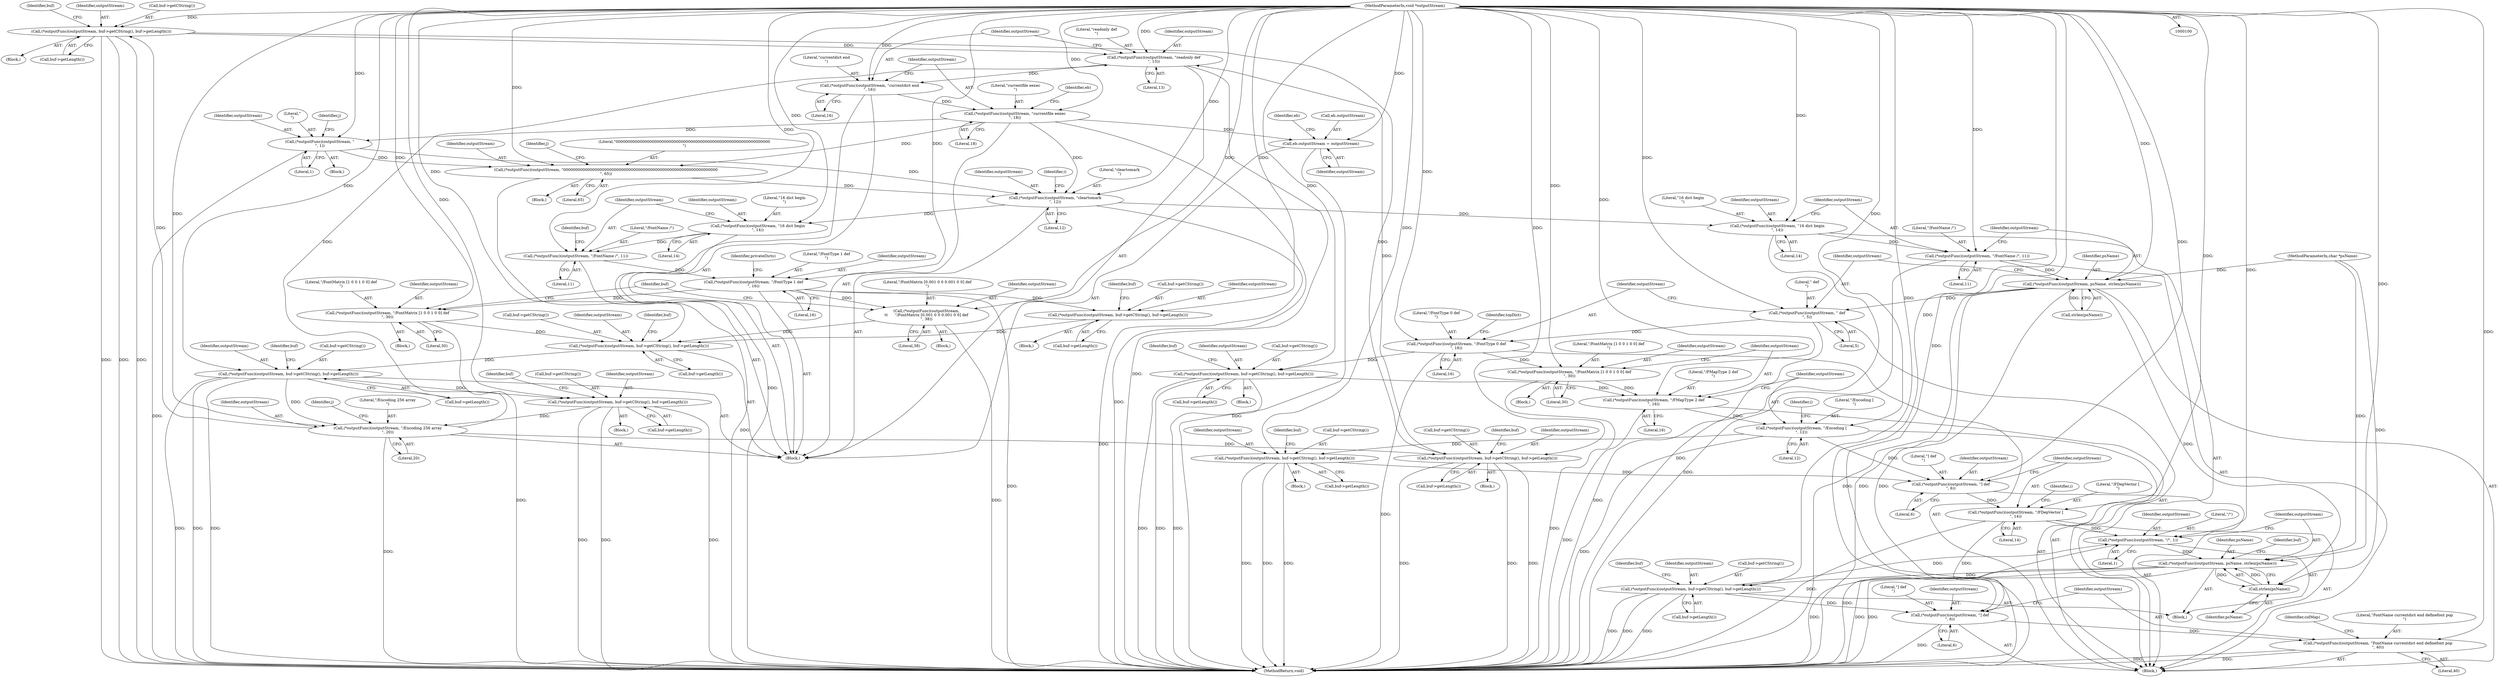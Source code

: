digraph "0_poppler_da63c35549e8852a410946ab016a3f25ac701bdf@pointer" {
"1000525" [label="(Call,(*outputFunc)(outputStream, buf->getCString(), buf->getLength()))"];
"1000499" [label="(Call,(*outputFunc)(outputStream, \"/Encoding 256 array\n\", 20))"];
"1000493" [label="(Call,(*outputFunc)(outputStream, buf->getCString(), buf->getLength()))"];
"1000473" [label="(Call,(*outputFunc)(outputStream, buf->getCString(), buf->getLength()))"];
"1000460" [label="(Call,(*outputFunc)(outputStream, buf->getCString(), buf->getLength()))"];
"1000426" [label="(Call,(*outputFunc)(outputStream, \"/FontMatrix [1 0 0 1 0 0] def\n\", 30))"];
"1000357" [label="(Call,(*outputFunc)(outputStream, \"/FontType 1 def\n\", 16))"];
"1000351" [label="(Call,(*outputFunc)(outputStream, \"/FontName /\", 11))"];
"1000347" [label="(Call,(*outputFunc)(outputStream, \"16 dict begin\n\", 14))"];
"1001309" [label="(Call,(*outputFunc)(outputStream, \"cleartomark\n\", 12))"];
"1001291" [label="(Call,(*outputFunc)(outputStream, \"\n\", 1))"];
"1000105" [label="(MethodParameterIn,void *outputStream)"];
"1000555" [label="(Call,(*outputFunc)(outputStream, \"currentfile eexec\n\", 18))"];
"1000551" [label="(Call,(*outputFunc)(outputStream, \"currentdict end\n\", 16))"];
"1000547" [label="(Call,(*outputFunc)(outputStream, \"readonly def\n\", 13))"];
"1000541" [label="(Call,(*outputFunc)(outputStream, buf->getCString(), buf->getLength()))"];
"1000525" [label="(Call,(*outputFunc)(outputStream, buf->getCString(), buf->getLength()))"];
"1001305" [label="(Call,(*outputFunc)(outputStream, \"0000000000000000000000000000000000000000000000000000000000000000\n\", 65))"];
"1000432" [label="(Call,(*outputFunc)(outputStream,\n\t\t      \"/FontMatrix [0.001 0 0 0.001 0 0] def\n\", 38))"];
"1000414" [label="(Call,(*outputFunc)(outputStream, buf->getCString(), buf->getLength()))"];
"1000564" [label="(Call,eb.outputStream = outputStream)"];
"1001320" [label="(Call,(*outputFunc)(outputStream, \"16 dict begin\n\", 14))"];
"1001324" [label="(Call,(*outputFunc)(outputStream, \"/FontName /\", 11))"];
"1001328" [label="(Call,(*outputFunc)(outputStream, psName, strlen(psName)))"];
"1001333" [label="(Call,(*outputFunc)(outputStream, \" def\n\", 5))"];
"1001337" [label="(Call,(*outputFunc)(outputStream, \"/FontType 0 def\n\", 16))"];
"1001380" [label="(Call,(*outputFunc)(outputStream, buf->getCString(), buf->getLength()))"];
"1001392" [label="(Call,(*outputFunc)(outputStream, \"/FMapType 2 def\n\", 16))"];
"1001396" [label="(Call,(*outputFunc)(outputStream, \"/Encoding [\n\", 12))"];
"1001418" [label="(Call,(*outputFunc)(outputStream, buf->getCString(), buf->getLength()))"];
"1001424" [label="(Call,(*outputFunc)(outputStream, \"] def\n\", 6))"];
"1001428" [label="(Call,(*outputFunc)(outputStream, \"/FDepVector [\n\", 14))"];
"1001443" [label="(Call,(*outputFunc)(outputStream, \"/\", 1))"];
"1001447" [label="(Call,(*outputFunc)(outputStream, psName, strlen(psName)))"];
"1001450" [label="(Call,strlen(psName))"];
"1001459" [label="(Call,(*outputFunc)(outputStream, buf->getCString(), buf->getLength()))"];
"1001465" [label="(Call,(*outputFunc)(outputStream, \"] def\n\", 6))"];
"1001469" [label="(Call,(*outputFunc)(outputStream, \"FontName currentdict end definefont pop\n\", 40))"];
"1001388" [label="(Call,(*outputFunc)(outputStream, \"/FontMatrix [1 0 0 1 0 0] def\n\", 30))"];
"1001335" [label="(Literal,\" def\n\")"];
"1000360" [label="(Literal,16)"];
"1001423" [label="(Identifier,buf)"];
"1001467" [label="(Literal,\"] def\n\")"];
"1000460" [label="(Call,(*outputFunc)(outputStream, buf->getCString(), buf->getLength()))"];
"1001328" [label="(Call,(*outputFunc)(outputStream, psName, strlen(psName)))"];
"1001466" [label="(Identifier,outputStream)"];
"1000417" [label="(Call,buf->getLength())"];
"1001469" [label="(Call,(*outputFunc)(outputStream, \"FontName currentdict end definefont pop\n\", 40))"];
"1001399" [label="(Literal,12)"];
"1001453" [label="(Identifier,buf)"];
"1001343" [label="(Identifier,topDict)"];
"1001447" [label="(Call,(*outputFunc)(outputStream, psName, strlen(psName)))"];
"1000419" [label="(Identifier,buf)"];
"1001292" [label="(Identifier,outputStream)"];
"1001340" [label="(Literal,16)"];
"1001451" [label="(Identifier,psName)"];
"1001387" [label="(Block,)"];
"1000498" [label="(Identifier,buf)"];
"1001431" [label="(Literal,14)"];
"1000295" [label="(Block,)"];
"1000364" [label="(Identifier,privateDicts)"];
"1000416" [label="(Call,buf->getCString())"];
"1001330" [label="(Identifier,psName)"];
"1001442" [label="(Block,)"];
"1001291" [label="(Call,(*outputFunc)(outputStream, \"\n\", 1))"];
"1001345" [label="(Block,)"];
"1001381" [label="(Identifier,outputStream)"];
"1000428" [label="(Literal,\"/FontMatrix [1 0 0 1 0 0] def\n\")"];
"1001324" [label="(Call,(*outputFunc)(outputStream, \"/FontName /\", 11))"];
"1001329" [label="(Identifier,outputStream)"];
"1001446" [label="(Literal,1)"];
"1001448" [label="(Identifier,outputStream)"];
"1001474" [label="(Identifier,cidMap)"];
"1001322" [label="(Literal,\"16 dict begin\n\")"];
"1000465" [label="(Identifier,buf)"];
"1001380" [label="(Call,(*outputFunc)(outputStream, buf->getCString(), buf->getLength()))"];
"1000500" [label="(Identifier,outputStream)"];
"1000351" [label="(Call,(*outputFunc)(outputStream, \"/FontName /\", 11))"];
"1000435" [label="(Literal,38)"];
"1001427" [label="(Literal,6)"];
"1001396" [label="(Call,(*outputFunc)(outputStream, \"/Encoding [\n\", 12))"];
"1000546" [label="(Identifier,buf)"];
"1000431" [label="(Block,)"];
"1000571" [label="(Identifier,eb)"];
"1001394" [label="(Literal,\"/FMapType 2 def\n\")"];
"1001471" [label="(Literal,\"FontName currentdict end definefont pop\n\")"];
"1000499" [label="(Call,(*outputFunc)(outputStream, \"/Encoding 256 array\n\", 20))"];
"1000493" [label="(Call,(*outputFunc)(outputStream, buf->getCString(), buf->getLength()))"];
"1001309" [label="(Call,(*outputFunc)(outputStream, \"cleartomark\n\", 12))"];
"1000551" [label="(Call,(*outputFunc)(outputStream, \"currentdict end\n\", 16))"];
"1000505" [label="(Identifier,j)"];
"1001338" [label="(Identifier,outputStream)"];
"1000347" [label="(Call,(*outputFunc)(outputStream, \"16 dict begin\n\", 14))"];
"1001420" [label="(Call,buf->getCString())"];
"1000554" [label="(Literal,16)"];
"1000565" [label="(Call,eb.outputStream)"];
"1001460" [label="(Identifier,outputStream)"];
"1000462" [label="(Call,buf->getCString())"];
"1001465" [label="(Call,(*outputFunc)(outputStream, \"] def\n\", 6))"];
"1000352" [label="(Identifier,outputStream)"];
"1000526" [label="(Identifier,outputStream)"];
"1000525" [label="(Call,(*outputFunc)(outputStream, buf->getCString(), buf->getLength()))"];
"1000485" [label="(Block,)"];
"1001419" [label="(Identifier,outputStream)"];
"1000476" [label="(Call,buf->getLength())"];
"1000415" [label="(Identifier,outputStream)"];
"1001303" [label="(Identifier,j)"];
"1000528" [label="(Call,buf->getLength())"];
"1001382" [label="(Call,buf->getCString())"];
"1001311" [label="(Literal,\"cleartomark\n\")"];
"1000359" [label="(Literal,\"/FontType 1 def\n\")"];
"1000502" [label="(Literal,20)"];
"1000557" [label="(Literal,\"currentfile eexec\n\")"];
"1000535" [label="(Block,)"];
"1001395" [label="(Literal,16)"];
"1001388" [label="(Call,(*outputFunc)(outputStream, \"/FontMatrix [1 0 0 1 0 0] def\n\", 30))"];
"1001410" [label="(Block,)"];
"1000527" [label="(Call,buf->getCString())"];
"1001310" [label="(Identifier,outputStream)"];
"1001468" [label="(Literal,6)"];
"1000349" [label="(Literal,\"16 dict begin\n\")"];
"1000518" [label="(Block,)"];
"1001327" [label="(Literal,11)"];
"1001337" [label="(Call,(*outputFunc)(outputStream, \"/FontType 0 def\n\", 16))"];
"1000568" [label="(Identifier,outputStream)"];
"1000461" [label="(Identifier,outputStream)"];
"1001424" [label="(Call,(*outputFunc)(outputStream, \"] def\n\", 6))"];
"1000429" [label="(Literal,30)"];
"1000427" [label="(Identifier,outputStream)"];
"1001331" [label="(Call,strlen(psName))"];
"1000105" [label="(MethodParameterIn,void *outputStream)"];
"1001307" [label="(Literal,\"0000000000000000000000000000000000000000000000000000000000000000\n\")"];
"1001334" [label="(Identifier,outputStream)"];
"1000530" [label="(Identifier,buf)"];
"1000414" [label="(Call,(*outputFunc)(outputStream, buf->getCString(), buf->getLength()))"];
"1001472" [label="(Literal,40)"];
"1000548" [label="(Identifier,outputStream)"];
"1000564" [label="(Call,eb.outputStream = outputStream)"];
"1000555" [label="(Call,(*outputFunc)(outputStream, \"currentfile eexec\n\", 18))"];
"1000561" [label="(Identifier,eb)"];
"1001402" [label="(Identifier,i)"];
"1001336" [label="(Literal,5)"];
"1001443" [label="(Call,(*outputFunc)(outputStream, \"/\", 1))"];
"1001385" [label="(Identifier,buf)"];
"1000542" [label="(Identifier,outputStream)"];
"1000543" [label="(Call,buf->getCString())"];
"1000350" [label="(Literal,14)"];
"1000354" [label="(Literal,11)"];
"1001434" [label="(Identifier,i)"];
"1001321" [label="(Identifier,outputStream)"];
"1001391" [label="(Literal,30)"];
"1000356" [label="(Identifier,buf)"];
"1000549" [label="(Literal,\"readonly def\n\")"];
"1001426" [label="(Literal,\"] def\n\")"];
"1001450" [label="(Call,strlen(psName))"];
"1001461" [label="(Call,buf->getCString())"];
"1001418" [label="(Call,(*outputFunc)(outputStream, buf->getCString(), buf->getLength()))"];
"1000425" [label="(Block,)"];
"1001290" [label="(Block,)"];
"1001390" [label="(Literal,\"/FontMatrix [1 0 0 1 0 0] def\n\")"];
"1000293" [label="(Identifier,i)"];
"1000357" [label="(Call,(*outputFunc)(outputStream, \"/FontType 1 def\n\", 16))"];
"1000473" [label="(Call,(*outputFunc)(outputStream, buf->getCString(), buf->getLength()))"];
"1001323" [label="(Literal,14)"];
"1000474" [label="(Identifier,outputStream)"];
"1000463" [label="(Call,buf->getLength())"];
"1000552" [label="(Identifier,outputStream)"];
"1001425" [label="(Identifier,outputStream)"];
"1000432" [label="(Call,(*outputFunc)(outputStream,\n\t\t      \"/FontMatrix [0.001 0 0 0.001 0 0] def\n\", 38))"];
"1000544" [label="(Call,buf->getLength())"];
"1001430" [label="(Literal,\"/FDepVector [\n\")"];
"1000437" [label="(Identifier,buf)"];
"1000358" [label="(Identifier,outputStream)"];
"1000106" [label="(Block,)"];
"1001464" [label="(Identifier,buf)"];
"1001325" [label="(Identifier,outputStream)"];
"1000496" [label="(Call,buf->getLength())"];
"1000101" [label="(MethodParameterIn,char *psName)"];
"1001462" [label="(Call,buf->getLength())"];
"1001293" [label="(Literal,\"\n\")"];
"1001306" [label="(Identifier,outputStream)"];
"1001444" [label="(Identifier,outputStream)"];
"1001312" [label="(Literal,12)"];
"1001339" [label="(Literal,\"/FontType 0 def\n\")"];
"1001393" [label="(Identifier,outputStream)"];
"1001305" [label="(Call,(*outputFunc)(outputStream, \"0000000000000000000000000000000000000000000000000000000000000000\n\", 65))"];
"1001389" [label="(Identifier,outputStream)"];
"1000495" [label="(Call,buf->getCString())"];
"1000547" [label="(Call,(*outputFunc)(outputStream, \"readonly def\n\", 13))"];
"1000556" [label="(Identifier,outputStream)"];
"1001304" [label="(Block,)"];
"1001398" [label="(Literal,\"/Encoding [\n\")"];
"1000348" [label="(Identifier,outputStream)"];
"1001383" [label="(Call,buf->getLength())"];
"1001392" [label="(Call,(*outputFunc)(outputStream, \"/FMapType 2 def\n\", 16))"];
"1001445" [label="(Literal,\"/\")"];
"1000353" [label="(Literal,\"/FontName /\")"];
"1000558" [label="(Literal,18)"];
"1001449" [label="(Identifier,psName)"];
"1001429" [label="(Identifier,outputStream)"];
"1001308" [label="(Literal,65)"];
"1000550" [label="(Literal,13)"];
"1000434" [label="(Literal,\"/FontMatrix [0.001 0 0 0.001 0 0] def\n\")"];
"1000553" [label="(Literal,\"currentdict end\n\")"];
"1000494" [label="(Identifier,outputStream)"];
"1001470" [label="(Identifier,outputStream)"];
"1001459" [label="(Call,(*outputFunc)(outputStream, buf->getCString(), buf->getLength()))"];
"1001294" [label="(Literal,1)"];
"1000478" [label="(Identifier,buf)"];
"1001428" [label="(Call,(*outputFunc)(outputStream, \"/FDepVector [\n\", 14))"];
"1001326" [label="(Literal,\"/FontName /\")"];
"1001397" [label="(Identifier,outputStream)"];
"1000433" [label="(Identifier,outputStream)"];
"1001421" [label="(Call,buf->getLength())"];
"1001320" [label="(Call,(*outputFunc)(outputStream, \"16 dict begin\n\", 14))"];
"1000367" [label="(Block,)"];
"1000501" [label="(Literal,\"/Encoding 256 array\n\")"];
"1000426" [label="(Call,(*outputFunc)(outputStream, \"/FontMatrix [1 0 0 1 0 0] def\n\", 30))"];
"1000475" [label="(Call,buf->getCString())"];
"1001333" [label="(Call,(*outputFunc)(outputStream, \" def\n\", 5))"];
"1000541" [label="(Call,(*outputFunc)(outputStream, buf->getCString(), buf->getLength()))"];
"1001475" [label="(MethodReturn,void)"];
"1001297" [label="(Identifier,j)"];
"1000525" -> "1000518"  [label="AST: "];
"1000525" -> "1000528"  [label="CFG: "];
"1000526" -> "1000525"  [label="AST: "];
"1000527" -> "1000525"  [label="AST: "];
"1000528" -> "1000525"  [label="AST: "];
"1000530" -> "1000525"  [label="CFG: "];
"1000525" -> "1001475"  [label="DDG: "];
"1000525" -> "1001475"  [label="DDG: "];
"1000525" -> "1001475"  [label="DDG: "];
"1000499" -> "1000525"  [label="DDG: "];
"1000105" -> "1000525"  [label="DDG: "];
"1000525" -> "1000541"  [label="DDG: "];
"1000525" -> "1000547"  [label="DDG: "];
"1000499" -> "1000295"  [label="AST: "];
"1000499" -> "1000502"  [label="CFG: "];
"1000500" -> "1000499"  [label="AST: "];
"1000501" -> "1000499"  [label="AST: "];
"1000502" -> "1000499"  [label="AST: "];
"1000505" -> "1000499"  [label="CFG: "];
"1000499" -> "1001475"  [label="DDG: "];
"1000493" -> "1000499"  [label="DDG: "];
"1000473" -> "1000499"  [label="DDG: "];
"1000105" -> "1000499"  [label="DDG: "];
"1000499" -> "1000541"  [label="DDG: "];
"1000499" -> "1000547"  [label="DDG: "];
"1000493" -> "1000485"  [label="AST: "];
"1000493" -> "1000496"  [label="CFG: "];
"1000494" -> "1000493"  [label="AST: "];
"1000495" -> "1000493"  [label="AST: "];
"1000496" -> "1000493"  [label="AST: "];
"1000498" -> "1000493"  [label="CFG: "];
"1000493" -> "1001475"  [label="DDG: "];
"1000493" -> "1001475"  [label="DDG: "];
"1000493" -> "1001475"  [label="DDG: "];
"1000473" -> "1000493"  [label="DDG: "];
"1000105" -> "1000493"  [label="DDG: "];
"1000473" -> "1000295"  [label="AST: "];
"1000473" -> "1000476"  [label="CFG: "];
"1000474" -> "1000473"  [label="AST: "];
"1000475" -> "1000473"  [label="AST: "];
"1000476" -> "1000473"  [label="AST: "];
"1000478" -> "1000473"  [label="CFG: "];
"1000473" -> "1001475"  [label="DDG: "];
"1000473" -> "1001475"  [label="DDG: "];
"1000473" -> "1001475"  [label="DDG: "];
"1000460" -> "1000473"  [label="DDG: "];
"1000105" -> "1000473"  [label="DDG: "];
"1000460" -> "1000295"  [label="AST: "];
"1000460" -> "1000463"  [label="CFG: "];
"1000461" -> "1000460"  [label="AST: "];
"1000462" -> "1000460"  [label="AST: "];
"1000463" -> "1000460"  [label="AST: "];
"1000465" -> "1000460"  [label="CFG: "];
"1000426" -> "1000460"  [label="DDG: "];
"1000432" -> "1000460"  [label="DDG: "];
"1000414" -> "1000460"  [label="DDG: "];
"1000105" -> "1000460"  [label="DDG: "];
"1000426" -> "1000425"  [label="AST: "];
"1000426" -> "1000429"  [label="CFG: "];
"1000427" -> "1000426"  [label="AST: "];
"1000428" -> "1000426"  [label="AST: "];
"1000429" -> "1000426"  [label="AST: "];
"1000437" -> "1000426"  [label="CFG: "];
"1000426" -> "1001475"  [label="DDG: "];
"1000357" -> "1000426"  [label="DDG: "];
"1000105" -> "1000426"  [label="DDG: "];
"1000357" -> "1000295"  [label="AST: "];
"1000357" -> "1000360"  [label="CFG: "];
"1000358" -> "1000357"  [label="AST: "];
"1000359" -> "1000357"  [label="AST: "];
"1000360" -> "1000357"  [label="AST: "];
"1000364" -> "1000357"  [label="CFG: "];
"1000357" -> "1001475"  [label="DDG: "];
"1000351" -> "1000357"  [label="DDG: "];
"1000105" -> "1000357"  [label="DDG: "];
"1000357" -> "1000414"  [label="DDG: "];
"1000357" -> "1000432"  [label="DDG: "];
"1000351" -> "1000295"  [label="AST: "];
"1000351" -> "1000354"  [label="CFG: "];
"1000352" -> "1000351"  [label="AST: "];
"1000353" -> "1000351"  [label="AST: "];
"1000354" -> "1000351"  [label="AST: "];
"1000356" -> "1000351"  [label="CFG: "];
"1000347" -> "1000351"  [label="DDG: "];
"1000105" -> "1000351"  [label="DDG: "];
"1000347" -> "1000295"  [label="AST: "];
"1000347" -> "1000350"  [label="CFG: "];
"1000348" -> "1000347"  [label="AST: "];
"1000349" -> "1000347"  [label="AST: "];
"1000350" -> "1000347"  [label="AST: "];
"1000352" -> "1000347"  [label="CFG: "];
"1001309" -> "1000347"  [label="DDG: "];
"1000105" -> "1000347"  [label="DDG: "];
"1001309" -> "1000295"  [label="AST: "];
"1001309" -> "1001312"  [label="CFG: "];
"1001310" -> "1001309"  [label="AST: "];
"1001311" -> "1001309"  [label="AST: "];
"1001312" -> "1001309"  [label="AST: "];
"1000293" -> "1001309"  [label="CFG: "];
"1001309" -> "1001475"  [label="DDG: "];
"1001291" -> "1001309"  [label="DDG: "];
"1001305" -> "1001309"  [label="DDG: "];
"1000105" -> "1001309"  [label="DDG: "];
"1000555" -> "1001309"  [label="DDG: "];
"1001309" -> "1001320"  [label="DDG: "];
"1001291" -> "1001290"  [label="AST: "];
"1001291" -> "1001294"  [label="CFG: "];
"1001292" -> "1001291"  [label="AST: "];
"1001293" -> "1001291"  [label="AST: "];
"1001294" -> "1001291"  [label="AST: "];
"1001297" -> "1001291"  [label="CFG: "];
"1001291" -> "1001475"  [label="DDG: "];
"1000105" -> "1001291"  [label="DDG: "];
"1000555" -> "1001291"  [label="DDG: "];
"1001291" -> "1001305"  [label="DDG: "];
"1000105" -> "1000100"  [label="AST: "];
"1000105" -> "1001475"  [label="DDG: "];
"1000105" -> "1000414"  [label="DDG: "];
"1000105" -> "1000432"  [label="DDG: "];
"1000105" -> "1000541"  [label="DDG: "];
"1000105" -> "1000547"  [label="DDG: "];
"1000105" -> "1000551"  [label="DDG: "];
"1000105" -> "1000555"  [label="DDG: "];
"1000105" -> "1000564"  [label="DDG: "];
"1000105" -> "1001305"  [label="DDG: "];
"1000105" -> "1001320"  [label="DDG: "];
"1000105" -> "1001324"  [label="DDG: "];
"1000105" -> "1001328"  [label="DDG: "];
"1000105" -> "1001333"  [label="DDG: "];
"1000105" -> "1001337"  [label="DDG: "];
"1000105" -> "1001380"  [label="DDG: "];
"1000105" -> "1001388"  [label="DDG: "];
"1000105" -> "1001392"  [label="DDG: "];
"1000105" -> "1001396"  [label="DDG: "];
"1000105" -> "1001418"  [label="DDG: "];
"1000105" -> "1001424"  [label="DDG: "];
"1000105" -> "1001428"  [label="DDG: "];
"1000105" -> "1001443"  [label="DDG: "];
"1000105" -> "1001447"  [label="DDG: "];
"1000105" -> "1001459"  [label="DDG: "];
"1000105" -> "1001465"  [label="DDG: "];
"1000105" -> "1001469"  [label="DDG: "];
"1000555" -> "1000295"  [label="AST: "];
"1000555" -> "1000558"  [label="CFG: "];
"1000556" -> "1000555"  [label="AST: "];
"1000557" -> "1000555"  [label="AST: "];
"1000558" -> "1000555"  [label="AST: "];
"1000561" -> "1000555"  [label="CFG: "];
"1000555" -> "1001475"  [label="DDG: "];
"1000551" -> "1000555"  [label="DDG: "];
"1000555" -> "1000564"  [label="DDG: "];
"1000555" -> "1001305"  [label="DDG: "];
"1000551" -> "1000295"  [label="AST: "];
"1000551" -> "1000554"  [label="CFG: "];
"1000552" -> "1000551"  [label="AST: "];
"1000553" -> "1000551"  [label="AST: "];
"1000554" -> "1000551"  [label="AST: "];
"1000556" -> "1000551"  [label="CFG: "];
"1000551" -> "1001475"  [label="DDG: "];
"1000547" -> "1000551"  [label="DDG: "];
"1000547" -> "1000295"  [label="AST: "];
"1000547" -> "1000550"  [label="CFG: "];
"1000548" -> "1000547"  [label="AST: "];
"1000549" -> "1000547"  [label="AST: "];
"1000550" -> "1000547"  [label="AST: "];
"1000552" -> "1000547"  [label="CFG: "];
"1000547" -> "1001475"  [label="DDG: "];
"1000541" -> "1000547"  [label="DDG: "];
"1000541" -> "1000535"  [label="AST: "];
"1000541" -> "1000544"  [label="CFG: "];
"1000542" -> "1000541"  [label="AST: "];
"1000543" -> "1000541"  [label="AST: "];
"1000544" -> "1000541"  [label="AST: "];
"1000546" -> "1000541"  [label="CFG: "];
"1000541" -> "1001475"  [label="DDG: "];
"1000541" -> "1001475"  [label="DDG: "];
"1000541" -> "1001475"  [label="DDG: "];
"1001305" -> "1001304"  [label="AST: "];
"1001305" -> "1001308"  [label="CFG: "];
"1001306" -> "1001305"  [label="AST: "];
"1001307" -> "1001305"  [label="AST: "];
"1001308" -> "1001305"  [label="AST: "];
"1001303" -> "1001305"  [label="CFG: "];
"1001305" -> "1001475"  [label="DDG: "];
"1000432" -> "1000431"  [label="AST: "];
"1000432" -> "1000435"  [label="CFG: "];
"1000433" -> "1000432"  [label="AST: "];
"1000434" -> "1000432"  [label="AST: "];
"1000435" -> "1000432"  [label="AST: "];
"1000437" -> "1000432"  [label="CFG: "];
"1000432" -> "1001475"  [label="DDG: "];
"1000414" -> "1000367"  [label="AST: "];
"1000414" -> "1000417"  [label="CFG: "];
"1000415" -> "1000414"  [label="AST: "];
"1000416" -> "1000414"  [label="AST: "];
"1000417" -> "1000414"  [label="AST: "];
"1000419" -> "1000414"  [label="CFG: "];
"1000564" -> "1000295"  [label="AST: "];
"1000564" -> "1000568"  [label="CFG: "];
"1000565" -> "1000564"  [label="AST: "];
"1000568" -> "1000564"  [label="AST: "];
"1000571" -> "1000564"  [label="CFG: "];
"1000564" -> "1001475"  [label="DDG: "];
"1001320" -> "1000106"  [label="AST: "];
"1001320" -> "1001323"  [label="CFG: "];
"1001321" -> "1001320"  [label="AST: "];
"1001322" -> "1001320"  [label="AST: "];
"1001323" -> "1001320"  [label="AST: "];
"1001325" -> "1001320"  [label="CFG: "];
"1001320" -> "1001475"  [label="DDG: "];
"1001320" -> "1001324"  [label="DDG: "];
"1001324" -> "1000106"  [label="AST: "];
"1001324" -> "1001327"  [label="CFG: "];
"1001325" -> "1001324"  [label="AST: "];
"1001326" -> "1001324"  [label="AST: "];
"1001327" -> "1001324"  [label="AST: "];
"1001329" -> "1001324"  [label="CFG: "];
"1001324" -> "1001475"  [label="DDG: "];
"1001324" -> "1001328"  [label="DDG: "];
"1001328" -> "1000106"  [label="AST: "];
"1001328" -> "1001331"  [label="CFG: "];
"1001329" -> "1001328"  [label="AST: "];
"1001330" -> "1001328"  [label="AST: "];
"1001331" -> "1001328"  [label="AST: "];
"1001334" -> "1001328"  [label="CFG: "];
"1001328" -> "1001475"  [label="DDG: "];
"1001328" -> "1001475"  [label="DDG: "];
"1001328" -> "1001475"  [label="DDG: "];
"1001331" -> "1001328"  [label="DDG: "];
"1000101" -> "1001328"  [label="DDG: "];
"1001328" -> "1001333"  [label="DDG: "];
"1001328" -> "1001450"  [label="DDG: "];
"1001333" -> "1000106"  [label="AST: "];
"1001333" -> "1001336"  [label="CFG: "];
"1001334" -> "1001333"  [label="AST: "];
"1001335" -> "1001333"  [label="AST: "];
"1001336" -> "1001333"  [label="AST: "];
"1001338" -> "1001333"  [label="CFG: "];
"1001333" -> "1001475"  [label="DDG: "];
"1001333" -> "1001337"  [label="DDG: "];
"1001337" -> "1000106"  [label="AST: "];
"1001337" -> "1001340"  [label="CFG: "];
"1001338" -> "1001337"  [label="AST: "];
"1001339" -> "1001337"  [label="AST: "];
"1001340" -> "1001337"  [label="AST: "];
"1001343" -> "1001337"  [label="CFG: "];
"1001337" -> "1001475"  [label="DDG: "];
"1001337" -> "1001380"  [label="DDG: "];
"1001337" -> "1001388"  [label="DDG: "];
"1001380" -> "1001345"  [label="AST: "];
"1001380" -> "1001383"  [label="CFG: "];
"1001381" -> "1001380"  [label="AST: "];
"1001382" -> "1001380"  [label="AST: "];
"1001383" -> "1001380"  [label="AST: "];
"1001385" -> "1001380"  [label="CFG: "];
"1001380" -> "1001475"  [label="DDG: "];
"1001380" -> "1001475"  [label="DDG: "];
"1001380" -> "1001475"  [label="DDG: "];
"1001380" -> "1001392"  [label="DDG: "];
"1001392" -> "1000106"  [label="AST: "];
"1001392" -> "1001395"  [label="CFG: "];
"1001393" -> "1001392"  [label="AST: "];
"1001394" -> "1001392"  [label="AST: "];
"1001395" -> "1001392"  [label="AST: "];
"1001397" -> "1001392"  [label="CFG: "];
"1001392" -> "1001475"  [label="DDG: "];
"1001388" -> "1001392"  [label="DDG: "];
"1001392" -> "1001396"  [label="DDG: "];
"1001396" -> "1000106"  [label="AST: "];
"1001396" -> "1001399"  [label="CFG: "];
"1001397" -> "1001396"  [label="AST: "];
"1001398" -> "1001396"  [label="AST: "];
"1001399" -> "1001396"  [label="AST: "];
"1001402" -> "1001396"  [label="CFG: "];
"1001396" -> "1001475"  [label="DDG: "];
"1001396" -> "1001418"  [label="DDG: "];
"1001396" -> "1001424"  [label="DDG: "];
"1001418" -> "1001410"  [label="AST: "];
"1001418" -> "1001421"  [label="CFG: "];
"1001419" -> "1001418"  [label="AST: "];
"1001420" -> "1001418"  [label="AST: "];
"1001421" -> "1001418"  [label="AST: "];
"1001423" -> "1001418"  [label="CFG: "];
"1001418" -> "1001475"  [label="DDG: "];
"1001418" -> "1001475"  [label="DDG: "];
"1001418" -> "1001475"  [label="DDG: "];
"1001418" -> "1001424"  [label="DDG: "];
"1001424" -> "1000106"  [label="AST: "];
"1001424" -> "1001427"  [label="CFG: "];
"1001425" -> "1001424"  [label="AST: "];
"1001426" -> "1001424"  [label="AST: "];
"1001427" -> "1001424"  [label="AST: "];
"1001429" -> "1001424"  [label="CFG: "];
"1001424" -> "1001428"  [label="DDG: "];
"1001428" -> "1000106"  [label="AST: "];
"1001428" -> "1001431"  [label="CFG: "];
"1001429" -> "1001428"  [label="AST: "];
"1001430" -> "1001428"  [label="AST: "];
"1001431" -> "1001428"  [label="AST: "];
"1001434" -> "1001428"  [label="CFG: "];
"1001428" -> "1001475"  [label="DDG: "];
"1001428" -> "1001443"  [label="DDG: "];
"1001428" -> "1001465"  [label="DDG: "];
"1001443" -> "1001442"  [label="AST: "];
"1001443" -> "1001446"  [label="CFG: "];
"1001444" -> "1001443"  [label="AST: "];
"1001445" -> "1001443"  [label="AST: "];
"1001446" -> "1001443"  [label="AST: "];
"1001448" -> "1001443"  [label="CFG: "];
"1001443" -> "1001475"  [label="DDG: "];
"1001459" -> "1001443"  [label="DDG: "];
"1001443" -> "1001447"  [label="DDG: "];
"1001447" -> "1001442"  [label="AST: "];
"1001447" -> "1001450"  [label="CFG: "];
"1001448" -> "1001447"  [label="AST: "];
"1001449" -> "1001447"  [label="AST: "];
"1001450" -> "1001447"  [label="AST: "];
"1001453" -> "1001447"  [label="CFG: "];
"1001447" -> "1001475"  [label="DDG: "];
"1001447" -> "1001475"  [label="DDG: "];
"1001447" -> "1001475"  [label="DDG: "];
"1001450" -> "1001447"  [label="DDG: "];
"1000101" -> "1001447"  [label="DDG: "];
"1001447" -> "1001450"  [label="DDG: "];
"1001447" -> "1001459"  [label="DDG: "];
"1001450" -> "1001451"  [label="CFG: "];
"1001451" -> "1001450"  [label="AST: "];
"1000101" -> "1001450"  [label="DDG: "];
"1001459" -> "1001442"  [label="AST: "];
"1001459" -> "1001462"  [label="CFG: "];
"1001460" -> "1001459"  [label="AST: "];
"1001461" -> "1001459"  [label="AST: "];
"1001462" -> "1001459"  [label="AST: "];
"1001464" -> "1001459"  [label="CFG: "];
"1001459" -> "1001475"  [label="DDG: "];
"1001459" -> "1001475"  [label="DDG: "];
"1001459" -> "1001475"  [label="DDG: "];
"1001459" -> "1001465"  [label="DDG: "];
"1001465" -> "1000106"  [label="AST: "];
"1001465" -> "1001468"  [label="CFG: "];
"1001466" -> "1001465"  [label="AST: "];
"1001467" -> "1001465"  [label="AST: "];
"1001468" -> "1001465"  [label="AST: "];
"1001470" -> "1001465"  [label="CFG: "];
"1001465" -> "1001475"  [label="DDG: "];
"1001465" -> "1001469"  [label="DDG: "];
"1001469" -> "1000106"  [label="AST: "];
"1001469" -> "1001472"  [label="CFG: "];
"1001470" -> "1001469"  [label="AST: "];
"1001471" -> "1001469"  [label="AST: "];
"1001472" -> "1001469"  [label="AST: "];
"1001474" -> "1001469"  [label="CFG: "];
"1001469" -> "1001475"  [label="DDG: "];
"1001469" -> "1001475"  [label="DDG: "];
"1001388" -> "1001387"  [label="AST: "];
"1001388" -> "1001391"  [label="CFG: "];
"1001389" -> "1001388"  [label="AST: "];
"1001390" -> "1001388"  [label="AST: "];
"1001391" -> "1001388"  [label="AST: "];
"1001393" -> "1001388"  [label="CFG: "];
"1001388" -> "1001475"  [label="DDG: "];
}
